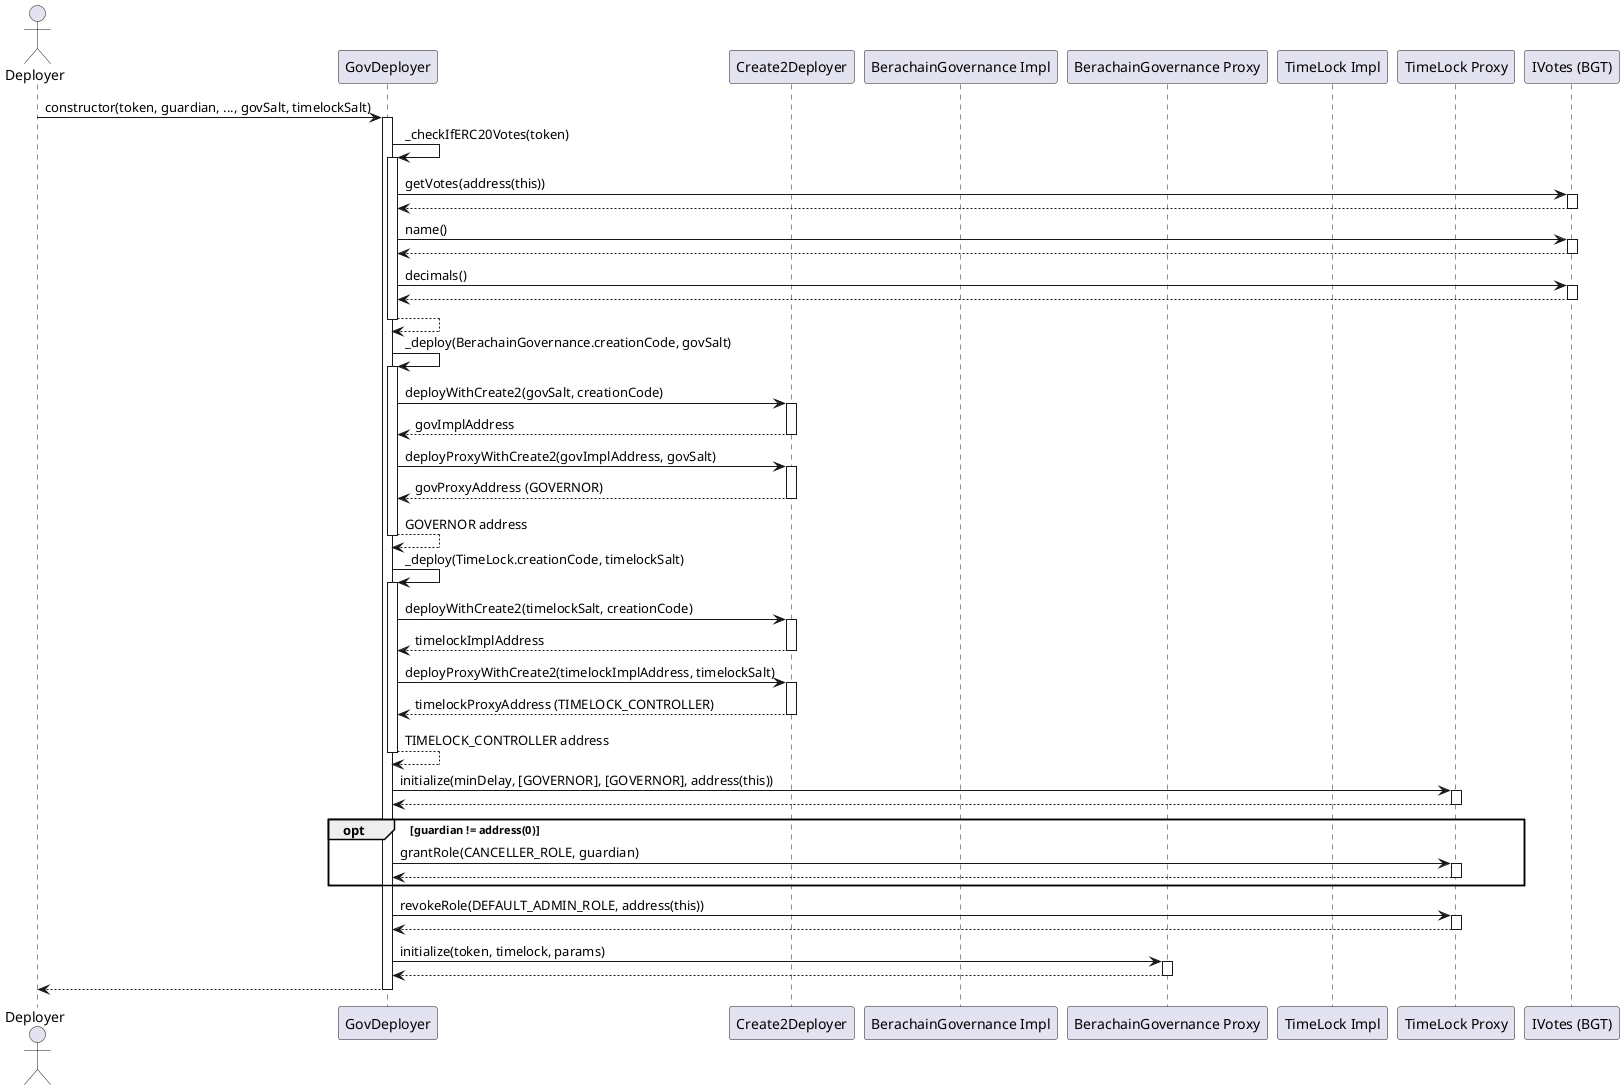@startuml GovDeployer_Sequence

actor Deployer
participant DeployerContract as "GovDeployer"
participant Create2Lib as "Create2Deployer"
participant GovImpl as "BerachainGovernance Impl"
participant GovProxy as "BerachainGovernance Proxy"
participant TimelockImpl as "TimeLock Impl"
participant TimelockProxy as "TimeLock Proxy"
participant Token as "IVotes (BGT)"

Deployer -> DeployerContract : constructor(token, guardian, ..., govSalt, timelockSalt)
activate DeployerContract

DeployerContract -> DeployerContract : _checkIfERC20Votes(token)
activate DeployerContract
DeployerContract -> Token : getVotes(address(this))
activate Token
Token --> DeployerContract
deactivate Token
DeployerContract -> Token : name()
activate Token
Token --> DeployerContract
deactivate Token
DeployerContract -> Token : decimals()
activate Token
Token --> DeployerContract
deactivate Token
DeployerContract --> DeployerContract
deactivate DeployerContract

DeployerContract -> DeployerContract : _deploy(BerachainGovernance.creationCode, govSalt)
activate DeployerContract
DeployerContract -> Create2Lib : deployWithCreate2(govSalt, creationCode)
activate Create2Lib
Create2Lib --> DeployerContract : govImplAddress
deactivate Create2Lib
DeployerContract -> Create2Lib : deployProxyWithCreate2(govImplAddress, govSalt)
activate Create2Lib
Create2Lib --> DeployerContract : govProxyAddress (GOVERNOR)
deactivate Create2Lib
DeployerContract --> DeployerContract : GOVERNOR address
deactivate DeployerContract

DeployerContract -> DeployerContract : _deploy(TimeLock.creationCode, timelockSalt)
activate DeployerContract
DeployerContract -> Create2Lib : deployWithCreate2(timelockSalt, creationCode)
activate Create2Lib
Create2Lib --> DeployerContract : timelockImplAddress
deactivate Create2Lib
DeployerContract -> Create2Lib : deployProxyWithCreate2(timelockImplAddress, timelockSalt)
activate Create2Lib
Create2Lib --> DeployerContract : timelockProxyAddress (TIMELOCK_CONTROLLER)
deactivate Create2Lib
DeployerContract --> DeployerContract : TIMELOCK_CONTROLLER address
deactivate DeployerContract

DeployerContract -> TimelockProxy : initialize(minDelay, [GOVERNOR], [GOVERNOR], address(this))
activate TimelockProxy
TimelockProxy --> DeployerContract
deactivate TimelockProxy

opt guardian != address(0)
    DeployerContract -> TimelockProxy : grantRole(CANCELLER_ROLE, guardian)
    activate TimelockProxy
    TimelockProxy --> DeployerContract
    deactivate TimelockProxy
end

DeployerContract -> TimelockProxy : revokeRole(DEFAULT_ADMIN_ROLE, address(this))
activate TimelockProxy
TimelockProxy --> DeployerContract
deactivate TimelockProxy

DeployerContract -> GovProxy : initialize(token, timelock, params)
activate GovProxy
GovProxy --> DeployerContract
deactivate GovProxy

DeployerContract --> Deployer
deactivate DeployerContract

@enduml 